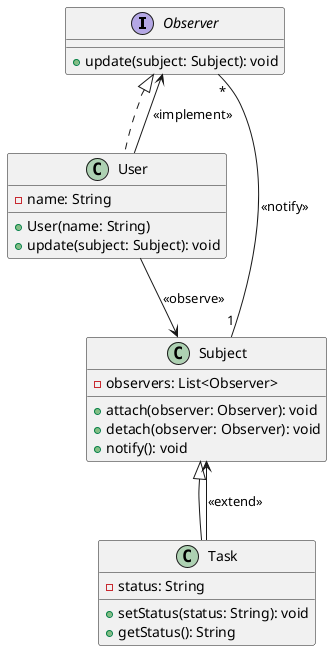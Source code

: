 @startuml

interface Observer {
    +update(subject: Subject): void
}

class Subject {
    -observers: List<Observer>
    +attach(observer: Observer): void
    +detach(observer: Observer): void
    +notify(): void
}

class Task extends Subject {
    -status: String
    +setStatus(status: String): void
    +getStatus(): String
}

class User implements Observer {
    -name: String
    +User(name: String)
    +update(subject: Subject): void
}

Subject "1" -- "*" Observer: <<notify>>
Task --> Subject: <<extend>>
User --> Observer: <<implement>>
User --> Subject: <<observe>>

@enduml